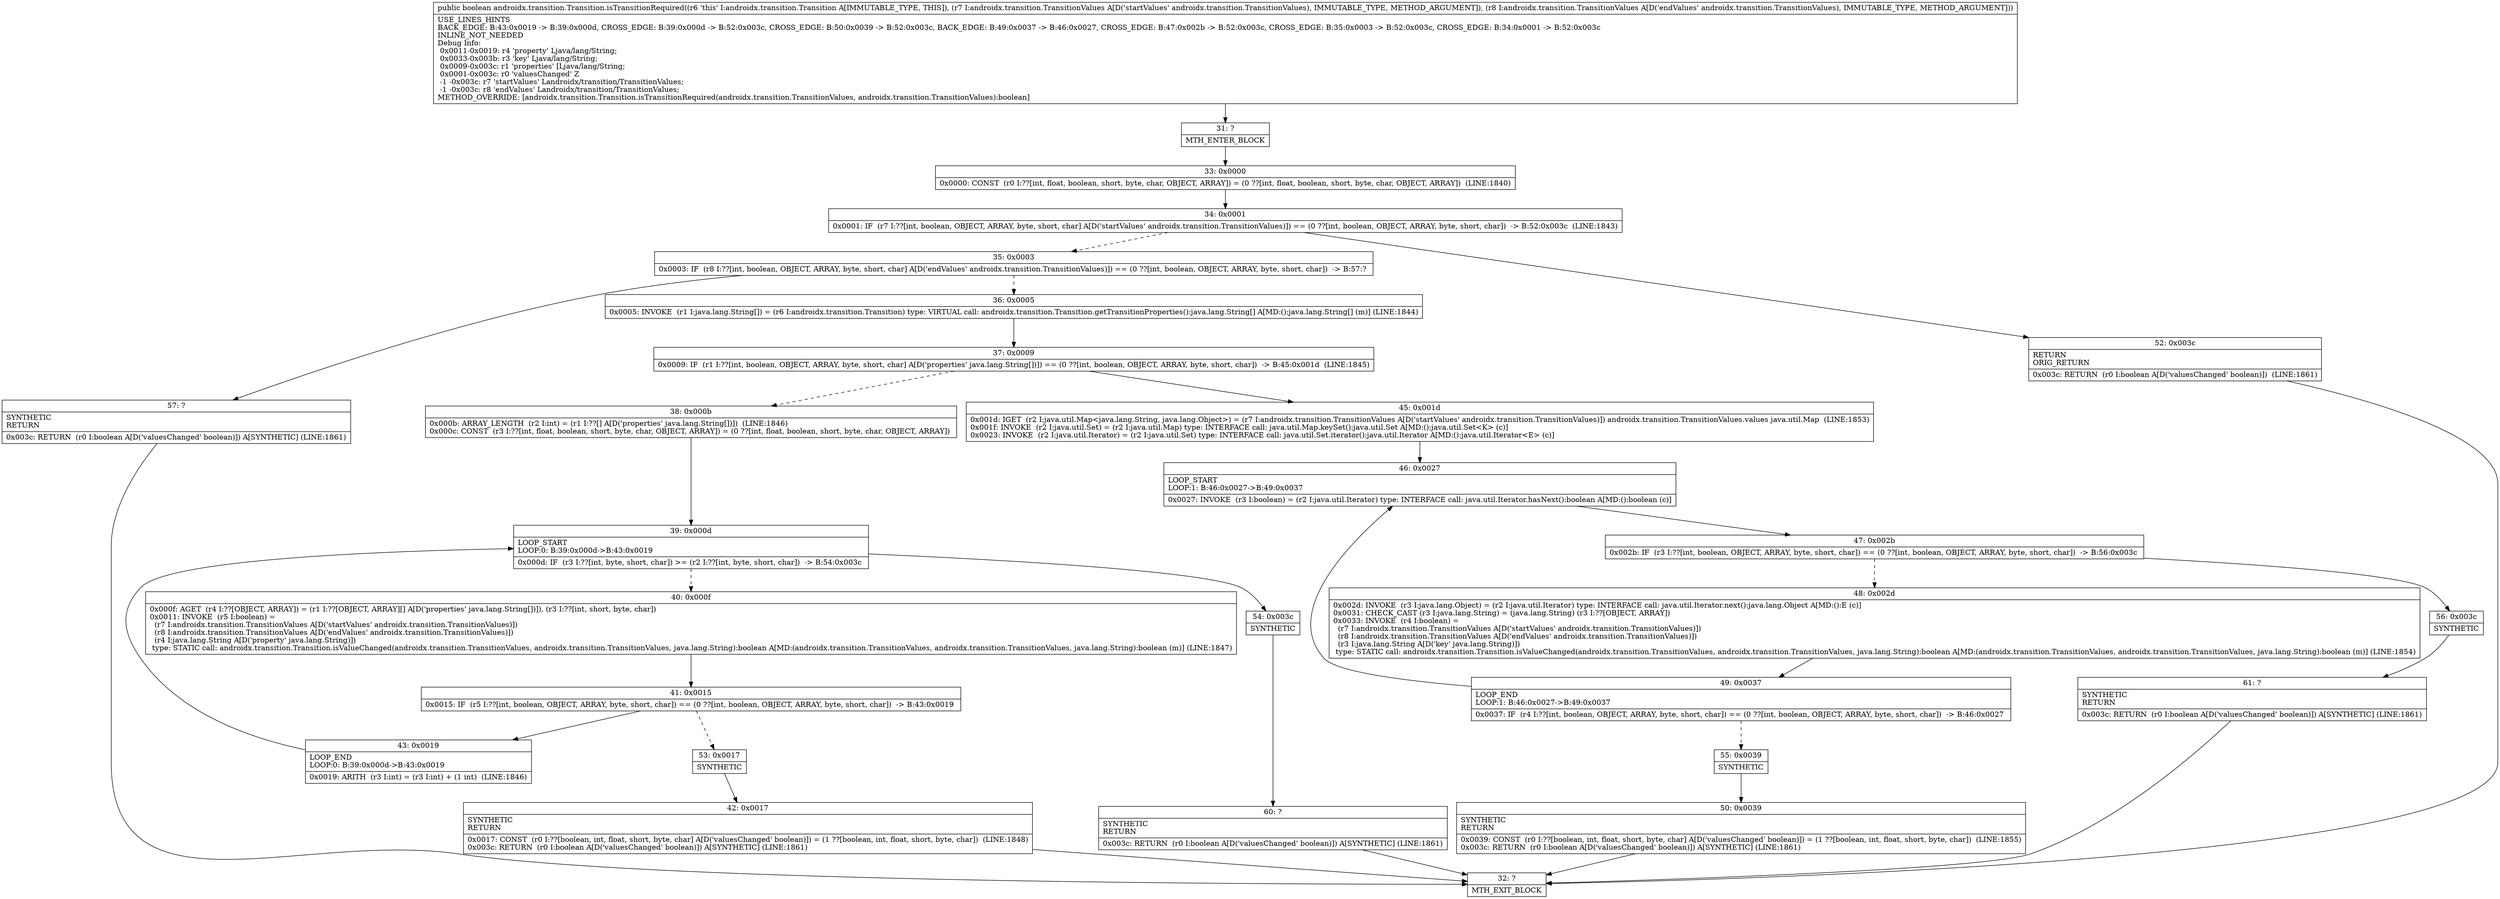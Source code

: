 digraph "CFG forandroidx.transition.Transition.isTransitionRequired(Landroidx\/transition\/TransitionValues;Landroidx\/transition\/TransitionValues;)Z" {
Node_31 [shape=record,label="{31\:\ ?|MTH_ENTER_BLOCK\l}"];
Node_33 [shape=record,label="{33\:\ 0x0000|0x0000: CONST  (r0 I:??[int, float, boolean, short, byte, char, OBJECT, ARRAY]) = (0 ??[int, float, boolean, short, byte, char, OBJECT, ARRAY])  (LINE:1840)\l}"];
Node_34 [shape=record,label="{34\:\ 0x0001|0x0001: IF  (r7 I:??[int, boolean, OBJECT, ARRAY, byte, short, char] A[D('startValues' androidx.transition.TransitionValues)]) == (0 ??[int, boolean, OBJECT, ARRAY, byte, short, char])  \-\> B:52:0x003c  (LINE:1843)\l}"];
Node_35 [shape=record,label="{35\:\ 0x0003|0x0003: IF  (r8 I:??[int, boolean, OBJECT, ARRAY, byte, short, char] A[D('endValues' androidx.transition.TransitionValues)]) == (0 ??[int, boolean, OBJECT, ARRAY, byte, short, char])  \-\> B:57:? \l}"];
Node_36 [shape=record,label="{36\:\ 0x0005|0x0005: INVOKE  (r1 I:java.lang.String[]) = (r6 I:androidx.transition.Transition) type: VIRTUAL call: androidx.transition.Transition.getTransitionProperties():java.lang.String[] A[MD:():java.lang.String[] (m)] (LINE:1844)\l}"];
Node_37 [shape=record,label="{37\:\ 0x0009|0x0009: IF  (r1 I:??[int, boolean, OBJECT, ARRAY, byte, short, char] A[D('properties' java.lang.String[])]) == (0 ??[int, boolean, OBJECT, ARRAY, byte, short, char])  \-\> B:45:0x001d  (LINE:1845)\l}"];
Node_38 [shape=record,label="{38\:\ 0x000b|0x000b: ARRAY_LENGTH  (r2 I:int) = (r1 I:??[] A[D('properties' java.lang.String[])])  (LINE:1846)\l0x000c: CONST  (r3 I:??[int, float, boolean, short, byte, char, OBJECT, ARRAY]) = (0 ??[int, float, boolean, short, byte, char, OBJECT, ARRAY]) \l}"];
Node_39 [shape=record,label="{39\:\ 0x000d|LOOP_START\lLOOP:0: B:39:0x000d\-\>B:43:0x0019\l|0x000d: IF  (r3 I:??[int, byte, short, char]) \>= (r2 I:??[int, byte, short, char])  \-\> B:54:0x003c \l}"];
Node_40 [shape=record,label="{40\:\ 0x000f|0x000f: AGET  (r4 I:??[OBJECT, ARRAY]) = (r1 I:??[OBJECT, ARRAY][] A[D('properties' java.lang.String[])]), (r3 I:??[int, short, byte, char]) \l0x0011: INVOKE  (r5 I:boolean) = \l  (r7 I:androidx.transition.TransitionValues A[D('startValues' androidx.transition.TransitionValues)])\l  (r8 I:androidx.transition.TransitionValues A[D('endValues' androidx.transition.TransitionValues)])\l  (r4 I:java.lang.String A[D('property' java.lang.String)])\l type: STATIC call: androidx.transition.Transition.isValueChanged(androidx.transition.TransitionValues, androidx.transition.TransitionValues, java.lang.String):boolean A[MD:(androidx.transition.TransitionValues, androidx.transition.TransitionValues, java.lang.String):boolean (m)] (LINE:1847)\l}"];
Node_41 [shape=record,label="{41\:\ 0x0015|0x0015: IF  (r5 I:??[int, boolean, OBJECT, ARRAY, byte, short, char]) == (0 ??[int, boolean, OBJECT, ARRAY, byte, short, char])  \-\> B:43:0x0019 \l}"];
Node_43 [shape=record,label="{43\:\ 0x0019|LOOP_END\lLOOP:0: B:39:0x000d\-\>B:43:0x0019\l|0x0019: ARITH  (r3 I:int) = (r3 I:int) + (1 int)  (LINE:1846)\l}"];
Node_53 [shape=record,label="{53\:\ 0x0017|SYNTHETIC\l}"];
Node_42 [shape=record,label="{42\:\ 0x0017|SYNTHETIC\lRETURN\l|0x0017: CONST  (r0 I:??[boolean, int, float, short, byte, char] A[D('valuesChanged' boolean)]) = (1 ??[boolean, int, float, short, byte, char])  (LINE:1848)\l0x003c: RETURN  (r0 I:boolean A[D('valuesChanged' boolean)]) A[SYNTHETIC] (LINE:1861)\l}"];
Node_32 [shape=record,label="{32\:\ ?|MTH_EXIT_BLOCK\l}"];
Node_54 [shape=record,label="{54\:\ 0x003c|SYNTHETIC\l}"];
Node_60 [shape=record,label="{60\:\ ?|SYNTHETIC\lRETURN\l|0x003c: RETURN  (r0 I:boolean A[D('valuesChanged' boolean)]) A[SYNTHETIC] (LINE:1861)\l}"];
Node_45 [shape=record,label="{45\:\ 0x001d|0x001d: IGET  (r2 I:java.util.Map\<java.lang.String, java.lang.Object\>) = (r7 I:androidx.transition.TransitionValues A[D('startValues' androidx.transition.TransitionValues)]) androidx.transition.TransitionValues.values java.util.Map  (LINE:1853)\l0x001f: INVOKE  (r2 I:java.util.Set) = (r2 I:java.util.Map) type: INTERFACE call: java.util.Map.keySet():java.util.Set A[MD:():java.util.Set\<K\> (c)]\l0x0023: INVOKE  (r2 I:java.util.Iterator) = (r2 I:java.util.Set) type: INTERFACE call: java.util.Set.iterator():java.util.Iterator A[MD:():java.util.Iterator\<E\> (c)]\l}"];
Node_46 [shape=record,label="{46\:\ 0x0027|LOOP_START\lLOOP:1: B:46:0x0027\-\>B:49:0x0037\l|0x0027: INVOKE  (r3 I:boolean) = (r2 I:java.util.Iterator) type: INTERFACE call: java.util.Iterator.hasNext():boolean A[MD:():boolean (c)]\l}"];
Node_47 [shape=record,label="{47\:\ 0x002b|0x002b: IF  (r3 I:??[int, boolean, OBJECT, ARRAY, byte, short, char]) == (0 ??[int, boolean, OBJECT, ARRAY, byte, short, char])  \-\> B:56:0x003c \l}"];
Node_48 [shape=record,label="{48\:\ 0x002d|0x002d: INVOKE  (r3 I:java.lang.Object) = (r2 I:java.util.Iterator) type: INTERFACE call: java.util.Iterator.next():java.lang.Object A[MD:():E (c)]\l0x0031: CHECK_CAST (r3 I:java.lang.String) = (java.lang.String) (r3 I:??[OBJECT, ARRAY]) \l0x0033: INVOKE  (r4 I:boolean) = \l  (r7 I:androidx.transition.TransitionValues A[D('startValues' androidx.transition.TransitionValues)])\l  (r8 I:androidx.transition.TransitionValues A[D('endValues' androidx.transition.TransitionValues)])\l  (r3 I:java.lang.String A[D('key' java.lang.String)])\l type: STATIC call: androidx.transition.Transition.isValueChanged(androidx.transition.TransitionValues, androidx.transition.TransitionValues, java.lang.String):boolean A[MD:(androidx.transition.TransitionValues, androidx.transition.TransitionValues, java.lang.String):boolean (m)] (LINE:1854)\l}"];
Node_49 [shape=record,label="{49\:\ 0x0037|LOOP_END\lLOOP:1: B:46:0x0027\-\>B:49:0x0037\l|0x0037: IF  (r4 I:??[int, boolean, OBJECT, ARRAY, byte, short, char]) == (0 ??[int, boolean, OBJECT, ARRAY, byte, short, char])  \-\> B:46:0x0027 \l}"];
Node_55 [shape=record,label="{55\:\ 0x0039|SYNTHETIC\l}"];
Node_50 [shape=record,label="{50\:\ 0x0039|SYNTHETIC\lRETURN\l|0x0039: CONST  (r0 I:??[boolean, int, float, short, byte, char] A[D('valuesChanged' boolean)]) = (1 ??[boolean, int, float, short, byte, char])  (LINE:1855)\l0x003c: RETURN  (r0 I:boolean A[D('valuesChanged' boolean)]) A[SYNTHETIC] (LINE:1861)\l}"];
Node_56 [shape=record,label="{56\:\ 0x003c|SYNTHETIC\l}"];
Node_61 [shape=record,label="{61\:\ ?|SYNTHETIC\lRETURN\l|0x003c: RETURN  (r0 I:boolean A[D('valuesChanged' boolean)]) A[SYNTHETIC] (LINE:1861)\l}"];
Node_57 [shape=record,label="{57\:\ ?|SYNTHETIC\lRETURN\l|0x003c: RETURN  (r0 I:boolean A[D('valuesChanged' boolean)]) A[SYNTHETIC] (LINE:1861)\l}"];
Node_52 [shape=record,label="{52\:\ 0x003c|RETURN\lORIG_RETURN\l|0x003c: RETURN  (r0 I:boolean A[D('valuesChanged' boolean)])  (LINE:1861)\l}"];
MethodNode[shape=record,label="{public boolean androidx.transition.Transition.isTransitionRequired((r6 'this' I:androidx.transition.Transition A[IMMUTABLE_TYPE, THIS]), (r7 I:androidx.transition.TransitionValues A[D('startValues' androidx.transition.TransitionValues), IMMUTABLE_TYPE, METHOD_ARGUMENT]), (r8 I:androidx.transition.TransitionValues A[D('endValues' androidx.transition.TransitionValues), IMMUTABLE_TYPE, METHOD_ARGUMENT]))  | USE_LINES_HINTS\lBACK_EDGE: B:43:0x0019 \-\> B:39:0x000d, CROSS_EDGE: B:39:0x000d \-\> B:52:0x003c, CROSS_EDGE: B:50:0x0039 \-\> B:52:0x003c, BACK_EDGE: B:49:0x0037 \-\> B:46:0x0027, CROSS_EDGE: B:47:0x002b \-\> B:52:0x003c, CROSS_EDGE: B:35:0x0003 \-\> B:52:0x003c, CROSS_EDGE: B:34:0x0001 \-\> B:52:0x003c\lINLINE_NOT_NEEDED\lDebug Info:\l  0x0011\-0x0019: r4 'property' Ljava\/lang\/String;\l  0x0033\-0x003b: r3 'key' Ljava\/lang\/String;\l  0x0009\-0x003c: r1 'properties' [Ljava\/lang\/String;\l  0x0001\-0x003c: r0 'valuesChanged' Z\l  \-1 \-0x003c: r7 'startValues' Landroidx\/transition\/TransitionValues;\l  \-1 \-0x003c: r8 'endValues' Landroidx\/transition\/TransitionValues;\lMETHOD_OVERRIDE: [androidx.transition.Transition.isTransitionRequired(androidx.transition.TransitionValues, androidx.transition.TransitionValues):boolean]\l}"];
MethodNode -> Node_31;Node_31 -> Node_33;
Node_33 -> Node_34;
Node_34 -> Node_35[style=dashed];
Node_34 -> Node_52;
Node_35 -> Node_36[style=dashed];
Node_35 -> Node_57;
Node_36 -> Node_37;
Node_37 -> Node_38[style=dashed];
Node_37 -> Node_45;
Node_38 -> Node_39;
Node_39 -> Node_40[style=dashed];
Node_39 -> Node_54;
Node_40 -> Node_41;
Node_41 -> Node_43;
Node_41 -> Node_53[style=dashed];
Node_43 -> Node_39;
Node_53 -> Node_42;
Node_42 -> Node_32;
Node_54 -> Node_60;
Node_60 -> Node_32;
Node_45 -> Node_46;
Node_46 -> Node_47;
Node_47 -> Node_48[style=dashed];
Node_47 -> Node_56;
Node_48 -> Node_49;
Node_49 -> Node_46;
Node_49 -> Node_55[style=dashed];
Node_55 -> Node_50;
Node_50 -> Node_32;
Node_56 -> Node_61;
Node_61 -> Node_32;
Node_57 -> Node_32;
Node_52 -> Node_32;
}

